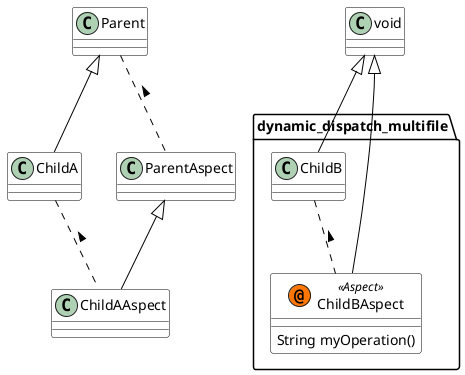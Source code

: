 @startuml

skinparam class {
	BackgroundColor White
	ArrowColor Black
	BorderColor Black
}
package dynamic_dispatch_multifile {
	class	ChildB {
	}
	class	ChildBAspect << (@,#FF7700) Aspect >> {
		String myOperation()
	}
}
Parent <|-- ChildA      
Parent .. ParentAspect : <      
ParentAspect <|-- ChildAAspect      
ChildA .. ChildAAspect : <      
void <|-- ChildB      
void <|-- ChildBAspect      
ChildB .. ChildBAspect : <      
@enduml
